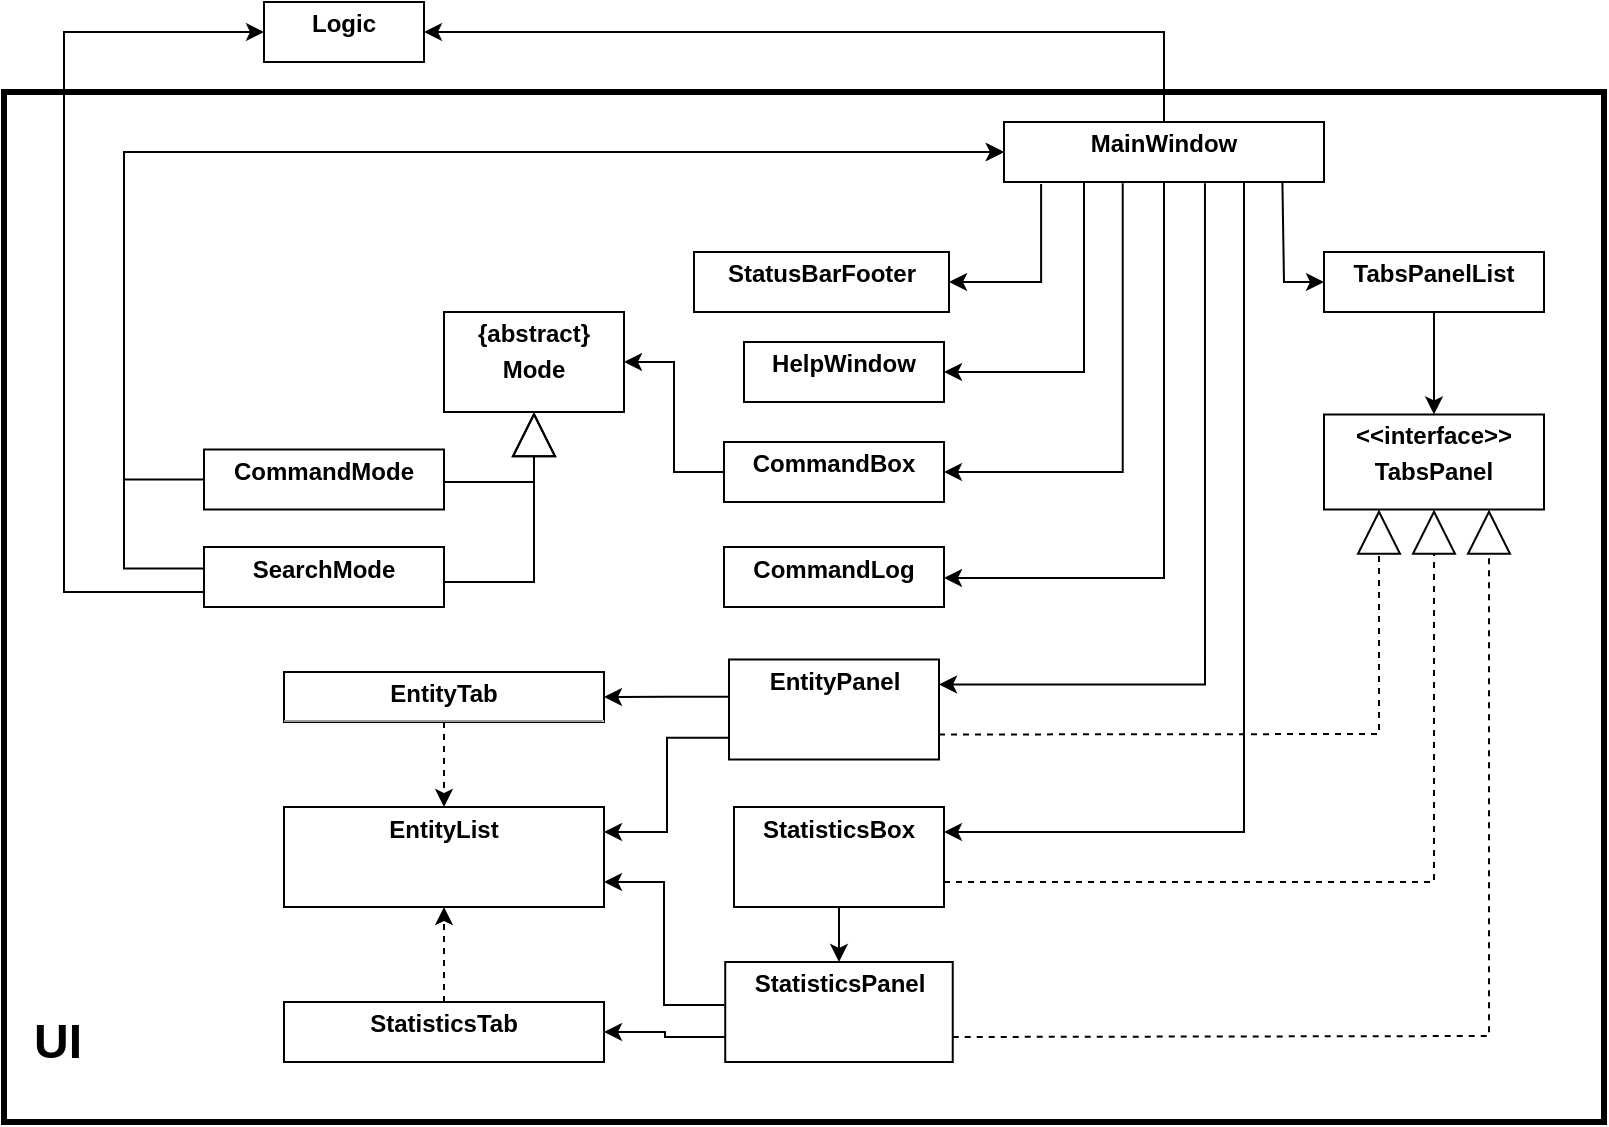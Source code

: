 <mxfile version="21.1.5" type="device">
  <diagram id="C5RBs43oDa-KdzZeNtuy" name="Page-1">
    <mxGraphModel dx="2780" dy="1667" grid="1" gridSize="10" guides="1" tooltips="1" connect="1" arrows="1" fold="1" page="1" pageScale="1" pageWidth="827" pageHeight="1169" math="0" shadow="0">
      <root>
        <mxCell id="WIyWlLk6GJQsqaUBKTNV-0" />
        <mxCell id="WIyWlLk6GJQsqaUBKTNV-1" parent="WIyWlLk6GJQsqaUBKTNV-0" />
        <mxCell id="14" value="" style="rounded=0;whiteSpace=wrap;html=1;fillColor=none;strokeWidth=3;" parent="WIyWlLk6GJQsqaUBKTNV-1" vertex="1">
          <mxGeometry x="-1160" y="45" width="800" height="515" as="geometry" />
        </mxCell>
        <mxCell id="BI5n3Qp8y2SINLpLzRSa-2" value="&lt;p style=&quot;margin:0px;margin-top:4px;text-align:center;&quot;&gt;&lt;b&gt;Logic&lt;/b&gt;&lt;/p&gt;&lt;p style=&quot;margin:0px;margin-left:4px;&quot;&gt;&lt;br&gt;&lt;/p&gt;" style="verticalAlign=top;align=left;overflow=fill;fontSize=12;fontFamily=Helvetica;html=1;whiteSpace=wrap;" parent="WIyWlLk6GJQsqaUBKTNV-1" vertex="1">
          <mxGeometry x="-1030" width="80" height="30" as="geometry" />
        </mxCell>
        <mxCell id="BI5n3Qp8y2SINLpLzRSa-64" style="edgeStyle=elbowEdgeStyle;rounded=0;orthogonalLoop=1;jettySize=auto;html=1;exitX=0;exitY=0.5;exitDx=0;exitDy=0;entryX=1;entryY=0.5;entryDx=0;entryDy=0;" parent="WIyWlLk6GJQsqaUBKTNV-1" source="BI5n3Qp8y2SINLpLzRSa-4" target="BI5n3Qp8y2SINLpLzRSa-52" edge="1">
          <mxGeometry relative="1" as="geometry">
            <mxPoint x="-1000" y="320" as="targetPoint" />
          </mxGeometry>
        </mxCell>
        <mxCell id="BI5n3Qp8y2SINLpLzRSa-4" value="&lt;p style=&quot;margin:0px;margin-top:4px;text-align:center;&quot;&gt;&lt;b&gt;CommandBox&lt;/b&gt;&lt;/p&gt;&lt;p style=&quot;margin:0px;margin-left:4px;&quot;&gt;&lt;br&gt;&lt;/p&gt;" style="verticalAlign=top;align=left;overflow=fill;fontSize=12;fontFamily=Helvetica;html=1;whiteSpace=wrap;" parent="WIyWlLk6GJQsqaUBKTNV-1" vertex="1">
          <mxGeometry x="-800" y="220" width="110" height="30" as="geometry" />
        </mxCell>
        <mxCell id="BI5n3Qp8y2SINLpLzRSa-39" style="edgeStyle=elbowEdgeStyle;rounded=0;orthogonalLoop=1;jettySize=auto;html=1;exitX=0.25;exitY=1;exitDx=0;exitDy=0;entryX=1;entryY=0.5;entryDx=0;entryDy=0;elbow=vertical;" parent="WIyWlLk6GJQsqaUBKTNV-1" source="BI5n3Qp8y2SINLpLzRSa-6" target="BI5n3Qp8y2SINLpLzRSa-15" edge="1">
          <mxGeometry relative="1" as="geometry">
            <Array as="points">
              <mxPoint x="-650" y="185" />
            </Array>
          </mxGeometry>
        </mxCell>
        <mxCell id="BI5n3Qp8y2SINLpLzRSa-42" style="edgeStyle=orthogonalEdgeStyle;rounded=0;orthogonalLoop=1;jettySize=auto;html=1;exitX=0.628;exitY=1.019;exitDx=0;exitDy=0;entryX=1;entryY=0.25;entryDx=0;entryDy=0;exitPerimeter=0;" parent="WIyWlLk6GJQsqaUBKTNV-1" source="BI5n3Qp8y2SINLpLzRSa-6" target="BI5n3Qp8y2SINLpLzRSa-17" edge="1">
          <mxGeometry relative="1" as="geometry" />
        </mxCell>
        <mxCell id="BI5n3Qp8y2SINLpLzRSa-43" style="edgeStyle=elbowEdgeStyle;rounded=0;orthogonalLoop=1;jettySize=auto;html=1;exitX=0.75;exitY=1;exitDx=0;exitDy=0;entryX=1;entryY=0.25;entryDx=0;entryDy=0;elbow=vertical;" parent="WIyWlLk6GJQsqaUBKTNV-1" source="BI5n3Qp8y2SINLpLzRSa-6" target="BI5n3Qp8y2SINLpLzRSa-18" edge="1">
          <mxGeometry relative="1" as="geometry">
            <mxPoint x="-750" y="695" as="targetPoint" />
            <Array as="points">
              <mxPoint x="-620" y="415" />
            </Array>
          </mxGeometry>
        </mxCell>
        <mxCell id="BI5n3Qp8y2SINLpLzRSa-44" style="edgeStyle=elbowEdgeStyle;rounded=0;orthogonalLoop=1;jettySize=auto;html=1;exitX=0.116;exitY=1.032;exitDx=0;exitDy=0;entryX=1;entryY=0.5;entryDx=0;entryDy=0;exitPerimeter=0;elbow=vertical;" parent="WIyWlLk6GJQsqaUBKTNV-1" source="BI5n3Qp8y2SINLpLzRSa-6" target="BI5n3Qp8y2SINLpLzRSa-20" edge="1">
          <mxGeometry relative="1" as="geometry">
            <Array as="points">
              <mxPoint x="-660" y="140" />
            </Array>
          </mxGeometry>
        </mxCell>
        <mxCell id="BI5n3Qp8y2SINLpLzRSa-45" style="edgeStyle=elbowEdgeStyle;rounded=0;orthogonalLoop=1;jettySize=auto;html=1;entryX=1;entryY=0.5;entryDx=0;entryDy=0;exitX=0.5;exitY=1;exitDx=0;exitDy=0;elbow=vertical;" parent="WIyWlLk6GJQsqaUBKTNV-1" source="BI5n3Qp8y2SINLpLzRSa-6" target="BI5n3Qp8y2SINLpLzRSa-16" edge="1">
          <mxGeometry relative="1" as="geometry">
            <mxPoint x="-620" y="230" as="sourcePoint" />
            <Array as="points">
              <mxPoint x="-640" y="288" />
            </Array>
          </mxGeometry>
        </mxCell>
        <mxCell id="BI5n3Qp8y2SINLpLzRSa-46" style="edgeStyle=elbowEdgeStyle;rounded=0;orthogonalLoop=1;jettySize=auto;html=1;entryX=1;entryY=0.5;entryDx=0;entryDy=0;exitX=0.371;exitY=1.019;exitDx=0;exitDy=0;elbow=vertical;exitPerimeter=0;" parent="WIyWlLk6GJQsqaUBKTNV-1" source="BI5n3Qp8y2SINLpLzRSa-6" target="BI5n3Qp8y2SINLpLzRSa-4" edge="1">
          <mxGeometry relative="1" as="geometry">
            <mxPoint x="-650" y="230" as="sourcePoint" />
            <Array as="points">
              <mxPoint x="-640" y="235" />
            </Array>
          </mxGeometry>
        </mxCell>
        <mxCell id="BI5n3Qp8y2SINLpLzRSa-48" style="edgeStyle=elbowEdgeStyle;rounded=0;orthogonalLoop=1;jettySize=auto;html=1;exitX=0.87;exitY=0.999;exitDx=0;exitDy=0;entryX=0;entryY=0.5;entryDx=0;entryDy=0;exitPerimeter=0;" parent="WIyWlLk6GJQsqaUBKTNV-1" source="BI5n3Qp8y2SINLpLzRSa-6" target="BI5n3Qp8y2SINLpLzRSa-19" edge="1">
          <mxGeometry relative="1" as="geometry">
            <Array as="points">
              <mxPoint x="-520" y="120" />
            </Array>
          </mxGeometry>
        </mxCell>
        <mxCell id="BI5n3Qp8y2SINLpLzRSa-6" value="&lt;p style=&quot;margin:0px;margin-top:4px;text-align:center;&quot;&gt;&lt;b&gt;MainWindow&lt;/b&gt;&lt;/p&gt;" style="verticalAlign=top;align=left;overflow=fill;fontSize=12;fontFamily=Helvetica;html=1;whiteSpace=wrap;" parent="WIyWlLk6GJQsqaUBKTNV-1" vertex="1">
          <mxGeometry x="-660" y="60" width="160" height="30" as="geometry" />
        </mxCell>
        <mxCell id="BI5n3Qp8y2SINLpLzRSa-11" value="" style="endArrow=classic;html=1;rounded=0;entryX=1;entryY=0.5;entryDx=0;entryDy=0;exitX=0.5;exitY=0;exitDx=0;exitDy=0;edgeStyle=orthogonalEdgeStyle;" parent="WIyWlLk6GJQsqaUBKTNV-1" source="BI5n3Qp8y2SINLpLzRSa-6" target="BI5n3Qp8y2SINLpLzRSa-2" edge="1">
          <mxGeometry width="50" height="50" relative="1" as="geometry">
            <mxPoint x="-510" y="220" as="sourcePoint" />
            <mxPoint x="-460" y="170" as="targetPoint" />
          </mxGeometry>
        </mxCell>
        <mxCell id="BI5n3Qp8y2SINLpLzRSa-15" value="&lt;p style=&quot;margin:0px;margin-top:4px;text-align:center;&quot;&gt;&lt;b&gt;HelpWindow&lt;/b&gt;&lt;/p&gt;" style="verticalAlign=top;align=left;overflow=fill;fontSize=12;fontFamily=Helvetica;html=1;whiteSpace=wrap;strokeColor=default;" parent="WIyWlLk6GJQsqaUBKTNV-1" vertex="1">
          <mxGeometry x="-790" y="170" width="100" height="30" as="geometry" />
        </mxCell>
        <mxCell id="BI5n3Qp8y2SINLpLzRSa-16" value="&lt;p style=&quot;margin:0px;margin-top:4px;text-align:center;&quot;&gt;&lt;b&gt;CommandLog&lt;/b&gt;&lt;/p&gt;" style="verticalAlign=top;align=left;overflow=fill;fontSize=12;fontFamily=Helvetica;html=1;whiteSpace=wrap;" parent="WIyWlLk6GJQsqaUBKTNV-1" vertex="1">
          <mxGeometry x="-800" y="272.5" width="110" height="30" as="geometry" />
        </mxCell>
        <mxCell id="9bSLiEjZamqKpTBy-hUJ-23" style="edgeStyle=elbowEdgeStyle;rounded=0;orthogonalLoop=1;jettySize=auto;html=1;entryX=1;entryY=0.25;entryDx=0;entryDy=0;exitX=0;exitY=0.782;exitDx=0;exitDy=0;exitPerimeter=0;" parent="WIyWlLk6GJQsqaUBKTNV-1" source="BI5n3Qp8y2SINLpLzRSa-17" target="9bSLiEjZamqKpTBy-hUJ-21" edge="1">
          <mxGeometry relative="1" as="geometry">
            <mxPoint x="-930" y="625" as="sourcePoint" />
            <mxPoint x="-990" y="610" as="targetPoint" />
          </mxGeometry>
        </mxCell>
        <mxCell id="9bSLiEjZamqKpTBy-hUJ-24" style="edgeStyle=elbowEdgeStyle;rounded=0;orthogonalLoop=1;jettySize=auto;html=1;exitX=0;exitY=0.373;exitDx=0;exitDy=0;entryX=1;entryY=0.5;entryDx=0;entryDy=0;exitPerimeter=0;" parent="WIyWlLk6GJQsqaUBKTNV-1" source="BI5n3Qp8y2SINLpLzRSa-17" target="9bSLiEjZamqKpTBy-hUJ-18" edge="1">
          <mxGeometry relative="1" as="geometry">
            <mxPoint x="-1020" y="521" as="targetPoint" />
          </mxGeometry>
        </mxCell>
        <mxCell id="9bSLiEjZamqKpTBy-hUJ-47" style="edgeStyle=elbowEdgeStyle;rounded=0;orthogonalLoop=1;jettySize=auto;html=1;exitX=1;exitY=0.75;exitDx=0;exitDy=0;endSize=20;endArrow=block;endFill=0;dashed=1;elbow=vertical;entryX=0.25;entryY=1;entryDx=0;entryDy=0;" parent="WIyWlLk6GJQsqaUBKTNV-1" source="BI5n3Qp8y2SINLpLzRSa-17" target="9bSLiEjZamqKpTBy-hUJ-44" edge="1">
          <mxGeometry relative="1" as="geometry">
            <mxPoint x="-450" y="330" as="targetPoint" />
            <Array as="points">
              <mxPoint x="-460" y="366" />
            </Array>
          </mxGeometry>
        </mxCell>
        <mxCell id="BI5n3Qp8y2SINLpLzRSa-17" value="&lt;p style=&quot;margin:0px;margin-top:4px;text-align:center;&quot;&gt;&lt;b&gt;EntityPanel&lt;/b&gt;&lt;/p&gt;&lt;p style=&quot;margin:0px;margin-left:4px;&quot;&gt;&lt;br&gt;&lt;/p&gt;" style="verticalAlign=top;align=left;overflow=fill;fontSize=12;fontFamily=Helvetica;html=1;whiteSpace=wrap;" parent="WIyWlLk6GJQsqaUBKTNV-1" vertex="1">
          <mxGeometry x="-797.5" y="328.75" width="105" height="50" as="geometry" />
        </mxCell>
        <mxCell id="9bSLiEjZamqKpTBy-hUJ-46" style="edgeStyle=elbowEdgeStyle;rounded=0;orthogonalLoop=1;jettySize=auto;html=1;exitX=1;exitY=0.75;exitDx=0;exitDy=0;endArrow=block;endFill=0;dashed=1;elbow=vertical;endSize=20;entryX=0.5;entryY=1;entryDx=0;entryDy=0;" parent="WIyWlLk6GJQsqaUBKTNV-1" source="BI5n3Qp8y2SINLpLzRSa-18" target="9bSLiEjZamqKpTBy-hUJ-44" edge="1">
          <mxGeometry relative="1" as="geometry">
            <mxPoint x="-490" y="330" as="targetPoint" />
            <Array as="points">
              <mxPoint x="-550" y="440" />
            </Array>
          </mxGeometry>
        </mxCell>
        <mxCell id="13" style="edgeStyle=elbowEdgeStyle;elbow=vertical;html=1;exitX=0.5;exitY=1;exitDx=0;exitDy=0;entryX=0.5;entryY=0;entryDx=0;entryDy=0;startArrow=none;startFill=0;endArrow=classic;endFill=1;endSize=6;" parent="WIyWlLk6GJQsqaUBKTNV-1" source="BI5n3Qp8y2SINLpLzRSa-18" target="9bSLiEjZamqKpTBy-hUJ-27" edge="1">
          <mxGeometry relative="1" as="geometry" />
        </mxCell>
        <mxCell id="BI5n3Qp8y2SINLpLzRSa-18" value="&lt;p style=&quot;margin:0px;margin-top:4px;text-align:center;&quot;&gt;&lt;b&gt;StatisticsBox&lt;/b&gt;&lt;/p&gt;" style="verticalAlign=top;align=left;overflow=fill;fontSize=12;fontFamily=Helvetica;html=1;whiteSpace=wrap;" parent="WIyWlLk6GJQsqaUBKTNV-1" vertex="1">
          <mxGeometry x="-795" y="402.5" width="105" height="50" as="geometry" />
        </mxCell>
        <mxCell id="9bSLiEjZamqKpTBy-hUJ-51" style="edgeStyle=orthogonalEdgeStyle;rounded=0;orthogonalLoop=1;jettySize=auto;html=1;entryX=0.5;entryY=0;entryDx=0;entryDy=0;" parent="WIyWlLk6GJQsqaUBKTNV-1" source="BI5n3Qp8y2SINLpLzRSa-19" target="9bSLiEjZamqKpTBy-hUJ-44" edge="1">
          <mxGeometry relative="1" as="geometry" />
        </mxCell>
        <mxCell id="BI5n3Qp8y2SINLpLzRSa-19" value="&lt;p style=&quot;margin:0px;margin-top:4px;text-align:center;&quot;&gt;&lt;b&gt;TabsPanelList&lt;/b&gt;&lt;/p&gt;" style="verticalAlign=top;align=left;overflow=fill;fontSize=12;fontFamily=Helvetica;html=1;whiteSpace=wrap;" parent="WIyWlLk6GJQsqaUBKTNV-1" vertex="1">
          <mxGeometry x="-500" y="125" width="110" height="30" as="geometry" />
        </mxCell>
        <mxCell id="BI5n3Qp8y2SINLpLzRSa-20" value="&lt;p style=&quot;margin:0px;margin-top:4px;text-align:center;&quot;&gt;&lt;b&gt;StatusBarFooter&lt;/b&gt;&lt;/p&gt;" style="verticalAlign=top;align=left;overflow=fill;fontSize=12;fontFamily=Helvetica;html=1;whiteSpace=wrap;" parent="WIyWlLk6GJQsqaUBKTNV-1" vertex="1">
          <mxGeometry x="-815" y="125" width="127.5" height="30" as="geometry" />
        </mxCell>
        <mxCell id="BI5n3Qp8y2SINLpLzRSa-52" value="&lt;p style=&quot;margin:0px;margin-top:4px;text-align:center;&quot;&gt;&lt;b&gt;{abstract}&lt;/b&gt;&lt;/p&gt;&lt;p style=&quot;margin:0px;margin-top:4px;text-align:center;&quot;&gt;&lt;b&gt;Mode&lt;/b&gt;&lt;/p&gt;" style="verticalAlign=top;align=left;overflow=fill;fontSize=12;fontFamily=Helvetica;html=1;whiteSpace=wrap;" parent="WIyWlLk6GJQsqaUBKTNV-1" vertex="1">
          <mxGeometry x="-940" y="155" width="90" height="50" as="geometry" />
        </mxCell>
        <mxCell id="9bSLiEjZamqKpTBy-hUJ-1" style="edgeStyle=elbowEdgeStyle;rounded=0;orthogonalLoop=1;jettySize=auto;html=1;endArrow=block;endFill=0;endSize=20;exitX=1;exitY=0.5;exitDx=0;exitDy=0;entryX=0.5;entryY=1;entryDx=0;entryDy=0;elbow=vertical;" parent="WIyWlLk6GJQsqaUBKTNV-1" source="BI5n3Qp8y2SINLpLzRSa-65" target="BI5n3Qp8y2SINLpLzRSa-52" edge="1">
          <mxGeometry relative="1" as="geometry">
            <mxPoint x="-1190" y="412.5" as="sourcePoint" />
            <mxPoint x="-890" y="210" as="targetPoint" />
            <Array as="points">
              <mxPoint x="-970" y="290" />
            </Array>
          </mxGeometry>
        </mxCell>
        <mxCell id="9bSLiEjZamqKpTBy-hUJ-6" style="edgeStyle=elbowEdgeStyle;rounded=0;orthogonalLoop=1;jettySize=auto;html=1;exitX=-0.003;exitY=0.36;exitDx=0;exitDy=0;exitPerimeter=0;entryX=0;entryY=0.5;entryDx=0;entryDy=0;" parent="WIyWlLk6GJQsqaUBKTNV-1" source="BI5n3Qp8y2SINLpLzRSa-65" target="BI5n3Qp8y2SINLpLzRSa-6" edge="1">
          <mxGeometry relative="1" as="geometry">
            <mxPoint x="-1360" y="630" as="sourcePoint" />
            <mxPoint x="-675" y="80" as="targetPoint" />
            <Array as="points">
              <mxPoint x="-1100" y="180" />
            </Array>
          </mxGeometry>
        </mxCell>
        <mxCell id="9bSLiEjZamqKpTBy-hUJ-10" style="edgeStyle=elbowEdgeStyle;rounded=0;orthogonalLoop=1;jettySize=auto;html=1;exitX=0;exitY=0.75;exitDx=0;exitDy=0;entryX=0;entryY=0.5;entryDx=0;entryDy=0;" parent="WIyWlLk6GJQsqaUBKTNV-1" source="BI5n3Qp8y2SINLpLzRSa-65" target="BI5n3Qp8y2SINLpLzRSa-2" edge="1">
          <mxGeometry relative="1" as="geometry">
            <mxPoint x="-1290" as="targetPoint" />
            <Array as="points">
              <mxPoint x="-1130" y="160" />
            </Array>
          </mxGeometry>
        </mxCell>
        <mxCell id="BI5n3Qp8y2SINLpLzRSa-65" value="&lt;p style=&quot;margin:0px;margin-top:4px;text-align:center;&quot;&gt;&lt;b&gt;SearchMode&lt;/b&gt;&lt;/p&gt;" style="verticalAlign=top;align=left;overflow=fill;fontSize=12;fontFamily=Helvetica;html=1;whiteSpace=wrap;" parent="WIyWlLk6GJQsqaUBKTNV-1" vertex="1">
          <mxGeometry x="-1060" y="272.5" width="120" height="30" as="geometry" />
        </mxCell>
        <mxCell id="9bSLiEjZamqKpTBy-hUJ-2" value="" style="edgeStyle=elbowEdgeStyle;rounded=0;orthogonalLoop=1;jettySize=auto;html=1;endArrow=block;endFill=0;endSize=20;exitX=1;exitY=0.5;exitDx=0;exitDy=0;entryX=0.5;entryY=1;entryDx=0;entryDy=0;elbow=vertical;" parent="WIyWlLk6GJQsqaUBKTNV-1" source="9bSLiEjZamqKpTBy-hUJ-0" target="BI5n3Qp8y2SINLpLzRSa-52" edge="1">
          <mxGeometry relative="1" as="geometry">
            <mxPoint x="-1170" y="322.5" as="targetPoint" />
            <Array as="points">
              <mxPoint x="-910" y="240" />
            </Array>
          </mxGeometry>
        </mxCell>
        <mxCell id="9bSLiEjZamqKpTBy-hUJ-7" style="edgeStyle=elbowEdgeStyle;rounded=0;orthogonalLoop=1;jettySize=auto;html=1;exitX=0;exitY=0.5;exitDx=0;exitDy=0;endArrow=classic;endFill=1;entryX=0;entryY=0.5;entryDx=0;entryDy=0;" parent="WIyWlLk6GJQsqaUBKTNV-1" source="9bSLiEjZamqKpTBy-hUJ-0" target="BI5n3Qp8y2SINLpLzRSa-6" edge="1">
          <mxGeometry relative="1" as="geometry">
            <mxPoint x="-675" y="100" as="targetPoint" />
            <Array as="points">
              <mxPoint x="-1100" y="160" />
            </Array>
          </mxGeometry>
        </mxCell>
        <mxCell id="9bSLiEjZamqKpTBy-hUJ-0" value="&lt;p style=&quot;margin:0px;margin-top:4px;text-align:center;&quot;&gt;&lt;b&gt;CommandMode&lt;/b&gt;&lt;/p&gt;" style="verticalAlign=top;align=left;overflow=fill;fontSize=12;fontFamily=Helvetica;html=1;whiteSpace=wrap;" parent="WIyWlLk6GJQsqaUBKTNV-1" vertex="1">
          <mxGeometry x="-1060" y="223.75" width="120" height="30" as="geometry" />
        </mxCell>
        <mxCell id="9bSLiEjZamqKpTBy-hUJ-3" style="edgeStyle=orthogonalEdgeStyle;rounded=0;orthogonalLoop=1;jettySize=auto;html=1;exitX=0.5;exitY=1;exitDx=0;exitDy=0;" parent="WIyWlLk6GJQsqaUBKTNV-1" source="9bSLiEjZamqKpTBy-hUJ-0" target="9bSLiEjZamqKpTBy-hUJ-0" edge="1">
          <mxGeometry relative="1" as="geometry" />
        </mxCell>
        <mxCell id="9bSLiEjZamqKpTBy-hUJ-22" style="edgeStyle=orthogonalEdgeStyle;rounded=0;orthogonalLoop=1;jettySize=auto;html=1;entryX=0.5;entryY=0;entryDx=0;entryDy=0;dashed=1;" parent="WIyWlLk6GJQsqaUBKTNV-1" source="9bSLiEjZamqKpTBy-hUJ-18" target="9bSLiEjZamqKpTBy-hUJ-21" edge="1">
          <mxGeometry relative="1" as="geometry">
            <mxPoint x="-930" y="617.5" as="sourcePoint" />
            <Array as="points" />
          </mxGeometry>
        </mxCell>
        <mxCell id="9bSLiEjZamqKpTBy-hUJ-18" value="&lt;p style=&quot;margin:0px;margin-top:4px;text-align:center;&quot;&gt;&lt;b&gt;EntityTab&lt;/b&gt;&lt;/p&gt;&lt;hr&gt;" style="verticalAlign=top;align=left;overflow=fill;fontSize=12;fontFamily=Helvetica;html=1;whiteSpace=wrap;" parent="WIyWlLk6GJQsqaUBKTNV-1" vertex="1">
          <mxGeometry x="-1020" y="335" width="160" height="25" as="geometry" />
        </mxCell>
        <mxCell id="9bSLiEjZamqKpTBy-hUJ-21" value="&lt;p style=&quot;margin:0px;margin-top:4px;text-align:center;&quot;&gt;&lt;b&gt;EntityList&lt;/b&gt;&lt;/p&gt;" style="verticalAlign=top;align=left;overflow=fill;fontSize=12;fontFamily=Helvetica;html=1;whiteSpace=wrap;" parent="WIyWlLk6GJQsqaUBKTNV-1" vertex="1">
          <mxGeometry x="-1020" y="402.5" width="160" height="50" as="geometry" />
        </mxCell>
        <mxCell id="9bSLiEjZamqKpTBy-hUJ-28" style="edgeStyle=elbowEdgeStyle;rounded=0;orthogonalLoop=1;jettySize=auto;html=1;exitX=0;exitY=0.75;exitDx=0;exitDy=0;entryX=1;entryY=0.5;entryDx=0;entryDy=0;" parent="WIyWlLk6GJQsqaUBKTNV-1" source="9bSLiEjZamqKpTBy-hUJ-27" target="9bSLiEjZamqKpTBy-hUJ-33" edge="1">
          <mxGeometry relative="1" as="geometry" />
        </mxCell>
        <mxCell id="9bSLiEjZamqKpTBy-hUJ-38" style="edgeStyle=elbowEdgeStyle;rounded=0;orthogonalLoop=1;jettySize=auto;html=1;exitX=-0.003;exitY=0.431;exitDx=0;exitDy=0;exitPerimeter=0;entryX=1;entryY=0.75;entryDx=0;entryDy=0;" parent="WIyWlLk6GJQsqaUBKTNV-1" source="9bSLiEjZamqKpTBy-hUJ-27" target="9bSLiEjZamqKpTBy-hUJ-21" edge="1">
          <mxGeometry relative="1" as="geometry">
            <mxPoint x="-1020" y="475" as="targetPoint" />
          </mxGeometry>
        </mxCell>
        <mxCell id="9bSLiEjZamqKpTBy-hUJ-49" style="edgeStyle=elbowEdgeStyle;rounded=0;orthogonalLoop=1;jettySize=auto;html=1;exitX=1;exitY=0.75;exitDx=0;exitDy=0;endArrow=block;endFill=0;dashed=1;entryX=0.75;entryY=1;entryDx=0;entryDy=0;elbow=vertical;endSize=20;" parent="WIyWlLk6GJQsqaUBKTNV-1" source="9bSLiEjZamqKpTBy-hUJ-27" target="9bSLiEjZamqKpTBy-hUJ-44" edge="1">
          <mxGeometry relative="1" as="geometry">
            <mxPoint x="-300" y="640" as="targetPoint" />
            <Array as="points">
              <mxPoint x="-530" y="517" />
            </Array>
          </mxGeometry>
        </mxCell>
        <mxCell id="9bSLiEjZamqKpTBy-hUJ-27" value="&lt;p style=&quot;margin:0px;margin-top:4px;text-align:center;&quot;&gt;&lt;b&gt;StatisticsPanel&lt;/b&gt;&lt;/p&gt;" style="verticalAlign=top;align=left;overflow=fill;fontSize=12;fontFamily=Helvetica;html=1;whiteSpace=wrap;" parent="WIyWlLk6GJQsqaUBKTNV-1" vertex="1">
          <mxGeometry x="-799.38" y="480" width="113.75" height="50" as="geometry" />
        </mxCell>
        <mxCell id="9bSLiEjZamqKpTBy-hUJ-43" style="edgeStyle=orthogonalEdgeStyle;rounded=0;orthogonalLoop=1;jettySize=auto;html=1;exitX=0.5;exitY=0;exitDx=0;exitDy=0;entryX=0.5;entryY=1;entryDx=0;entryDy=0;dashed=1;" parent="WIyWlLk6GJQsqaUBKTNV-1" source="9bSLiEjZamqKpTBy-hUJ-33" target="9bSLiEjZamqKpTBy-hUJ-21" edge="1">
          <mxGeometry relative="1" as="geometry" />
        </mxCell>
        <mxCell id="9bSLiEjZamqKpTBy-hUJ-33" value="&lt;p style=&quot;margin:0px;margin-top:4px;text-align:center;&quot;&gt;&lt;b&gt;StatisticsTab&lt;/b&gt;&lt;/p&gt;" style="verticalAlign=top;align=left;overflow=fill;fontSize=12;fontFamily=Helvetica;html=1;whiteSpace=wrap;" parent="WIyWlLk6GJQsqaUBKTNV-1" vertex="1">
          <mxGeometry x="-1020" y="500" width="160" height="30" as="geometry" />
        </mxCell>
        <mxCell id="9bSLiEjZamqKpTBy-hUJ-44" value="&lt;p style=&quot;margin:0px;margin-top:4px;text-align:center;&quot;&gt;&lt;b&gt;&amp;lt;&amp;lt;interface&amp;gt;&amp;gt;&lt;/b&gt;&lt;/p&gt;&lt;p style=&quot;margin:0px;margin-top:4px;text-align:center;&quot;&gt;&lt;b&gt;TabsPanel&lt;/b&gt;&lt;/p&gt;" style="verticalAlign=top;align=left;overflow=fill;fontSize=12;fontFamily=Helvetica;html=1;whiteSpace=wrap;" parent="WIyWlLk6GJQsqaUBKTNV-1" vertex="1">
          <mxGeometry x="-500" y="206.25" width="110" height="47.5" as="geometry" />
        </mxCell>
        <mxCell id="16" value="&lt;h1&gt;UI&lt;/h1&gt;" style="text;html=1;strokeColor=none;fillColor=none;spacing=5;spacingTop=-20;whiteSpace=wrap;overflow=hidden;rounded=0;strokeWidth=3;" parent="WIyWlLk6GJQsqaUBKTNV-1" vertex="1">
          <mxGeometry x="-1150" y="500" width="40" height="40" as="geometry" />
        </mxCell>
      </root>
    </mxGraphModel>
  </diagram>
</mxfile>
